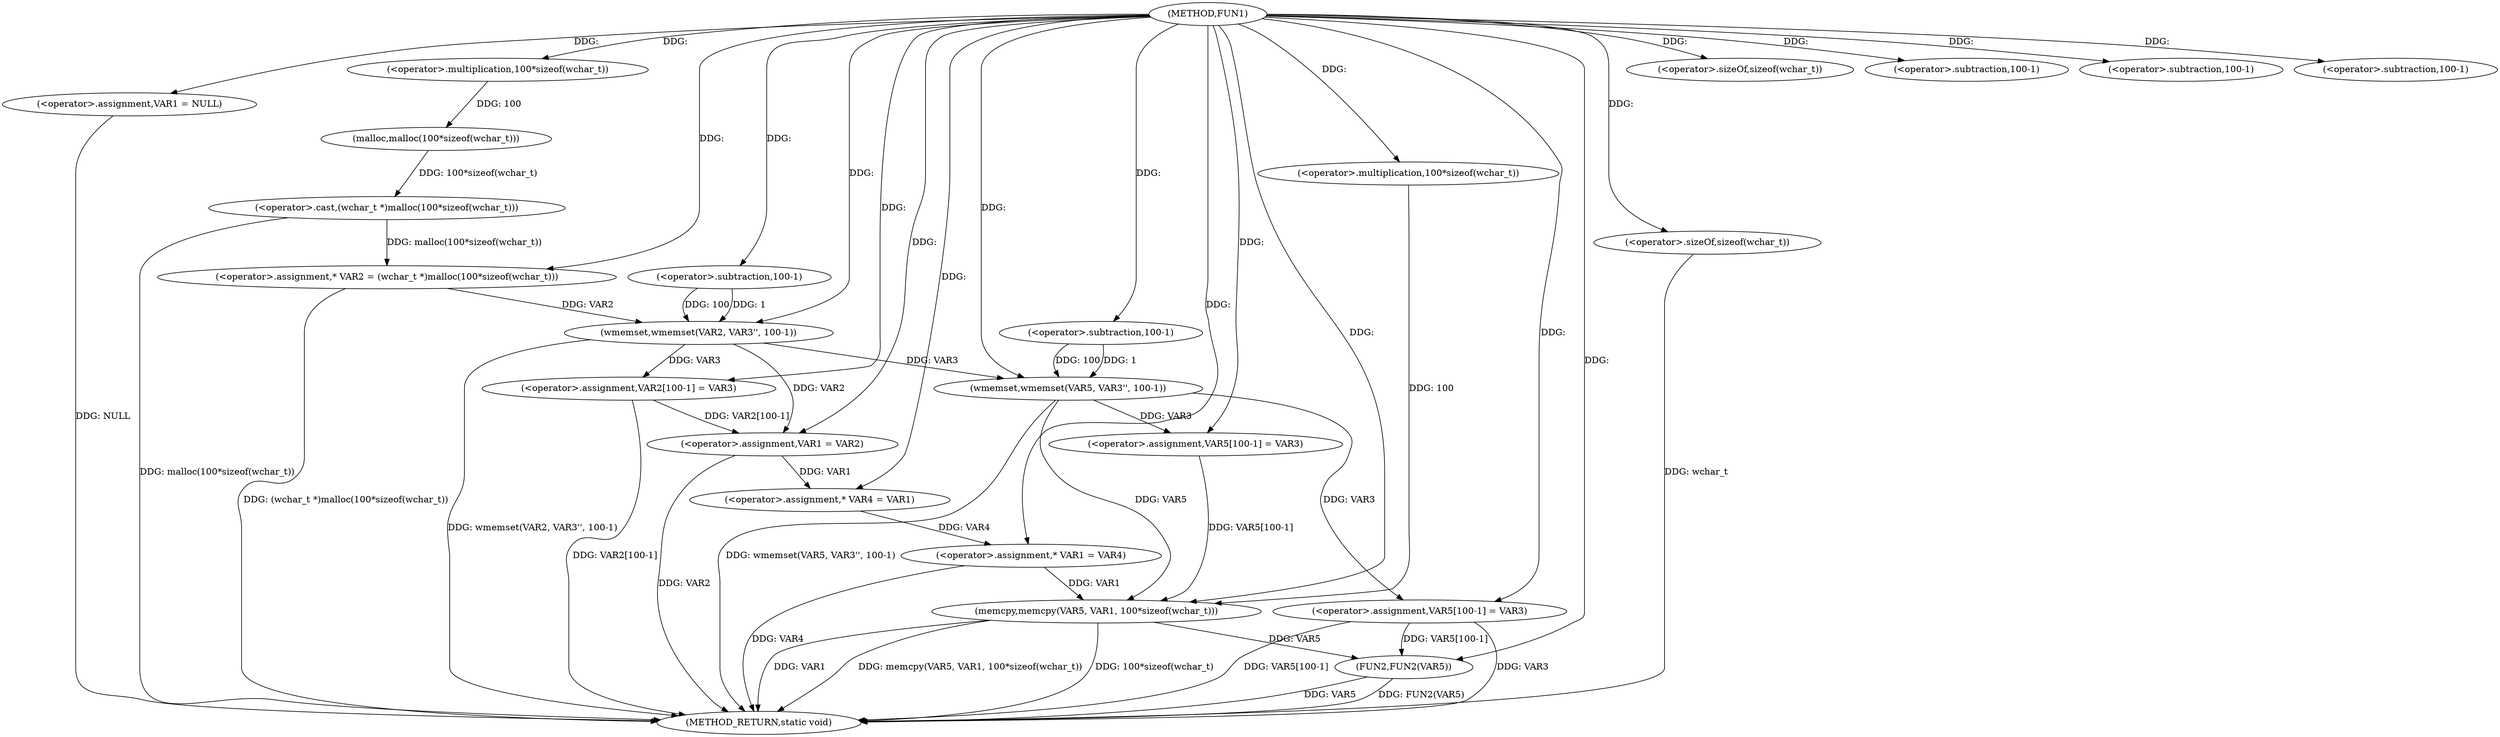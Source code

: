 digraph FUN1 {  
"1000100" [label = "(METHOD,FUN1)" ]
"1000173" [label = "(METHOD_RETURN,static void)" ]
"1000103" [label = "(<operator>.assignment,VAR1 = NULL)" ]
"1000108" [label = "(<operator>.assignment,* VAR2 = (wchar_t *)malloc(100*sizeof(wchar_t)))" ]
"1000110" [label = "(<operator>.cast,(wchar_t *)malloc(100*sizeof(wchar_t)))" ]
"1000112" [label = "(malloc,malloc(100*sizeof(wchar_t)))" ]
"1000113" [label = "(<operator>.multiplication,100*sizeof(wchar_t))" ]
"1000115" [label = "(<operator>.sizeOf,sizeof(wchar_t))" ]
"1000117" [label = "(wmemset,wmemset(VAR2, VAR3'', 100-1))" ]
"1000120" [label = "(<operator>.subtraction,100-1)" ]
"1000123" [label = "(<operator>.assignment,VAR2[100-1] = VAR3)" ]
"1000126" [label = "(<operator>.subtraction,100-1)" ]
"1000130" [label = "(<operator>.assignment,VAR1 = VAR2)" ]
"1000135" [label = "(<operator>.assignment,* VAR4 = VAR1)" ]
"1000139" [label = "(<operator>.assignment,* VAR1 = VAR4)" ]
"1000144" [label = "(wmemset,wmemset(VAR5, VAR3'', 100-1))" ]
"1000147" [label = "(<operator>.subtraction,100-1)" ]
"1000150" [label = "(<operator>.assignment,VAR5[100-1] = VAR3)" ]
"1000153" [label = "(<operator>.subtraction,100-1)" ]
"1000157" [label = "(memcpy,memcpy(VAR5, VAR1, 100*sizeof(wchar_t)))" ]
"1000160" [label = "(<operator>.multiplication,100*sizeof(wchar_t))" ]
"1000162" [label = "(<operator>.sizeOf,sizeof(wchar_t))" ]
"1000164" [label = "(<operator>.assignment,VAR5[100-1] = VAR3)" ]
"1000167" [label = "(<operator>.subtraction,100-1)" ]
"1000171" [label = "(FUN2,FUN2(VAR5))" ]
  "1000171" -> "1000173"  [ label = "DDG: VAR5"] 
  "1000157" -> "1000173"  [ label = "DDG: memcpy(VAR5, VAR1, 100*sizeof(wchar_t))"] 
  "1000103" -> "1000173"  [ label = "DDG: NULL"] 
  "1000157" -> "1000173"  [ label = "DDG: 100*sizeof(wchar_t)"] 
  "1000110" -> "1000173"  [ label = "DDG: malloc(100*sizeof(wchar_t))"] 
  "1000171" -> "1000173"  [ label = "DDG: FUN2(VAR5)"] 
  "1000164" -> "1000173"  [ label = "DDG: VAR3"] 
  "1000157" -> "1000173"  [ label = "DDG: VAR1"] 
  "1000117" -> "1000173"  [ label = "DDG: wmemset(VAR2, VAR3'', 100-1)"] 
  "1000130" -> "1000173"  [ label = "DDG: VAR2"] 
  "1000139" -> "1000173"  [ label = "DDG: VAR4"] 
  "1000144" -> "1000173"  [ label = "DDG: wmemset(VAR5, VAR3'', 100-1)"] 
  "1000108" -> "1000173"  [ label = "DDG: (wchar_t *)malloc(100*sizeof(wchar_t))"] 
  "1000162" -> "1000173"  [ label = "DDG: wchar_t"] 
  "1000123" -> "1000173"  [ label = "DDG: VAR2[100-1]"] 
  "1000164" -> "1000173"  [ label = "DDG: VAR5[100-1]"] 
  "1000100" -> "1000103"  [ label = "DDG: "] 
  "1000110" -> "1000108"  [ label = "DDG: malloc(100*sizeof(wchar_t))"] 
  "1000100" -> "1000108"  [ label = "DDG: "] 
  "1000112" -> "1000110"  [ label = "DDG: 100*sizeof(wchar_t)"] 
  "1000113" -> "1000112"  [ label = "DDG: 100"] 
  "1000100" -> "1000113"  [ label = "DDG: "] 
  "1000100" -> "1000115"  [ label = "DDG: "] 
  "1000108" -> "1000117"  [ label = "DDG: VAR2"] 
  "1000100" -> "1000117"  [ label = "DDG: "] 
  "1000120" -> "1000117"  [ label = "DDG: 100"] 
  "1000120" -> "1000117"  [ label = "DDG: 1"] 
  "1000100" -> "1000120"  [ label = "DDG: "] 
  "1000117" -> "1000123"  [ label = "DDG: VAR3"] 
  "1000100" -> "1000123"  [ label = "DDG: "] 
  "1000100" -> "1000126"  [ label = "DDG: "] 
  "1000117" -> "1000130"  [ label = "DDG: VAR2"] 
  "1000123" -> "1000130"  [ label = "DDG: VAR2[100-1]"] 
  "1000100" -> "1000130"  [ label = "DDG: "] 
  "1000130" -> "1000135"  [ label = "DDG: VAR1"] 
  "1000100" -> "1000135"  [ label = "DDG: "] 
  "1000135" -> "1000139"  [ label = "DDG: VAR4"] 
  "1000100" -> "1000139"  [ label = "DDG: "] 
  "1000100" -> "1000144"  [ label = "DDG: "] 
  "1000117" -> "1000144"  [ label = "DDG: VAR3"] 
  "1000147" -> "1000144"  [ label = "DDG: 100"] 
  "1000147" -> "1000144"  [ label = "DDG: 1"] 
  "1000100" -> "1000147"  [ label = "DDG: "] 
  "1000144" -> "1000150"  [ label = "DDG: VAR3"] 
  "1000100" -> "1000150"  [ label = "DDG: "] 
  "1000100" -> "1000153"  [ label = "DDG: "] 
  "1000150" -> "1000157"  [ label = "DDG: VAR5[100-1]"] 
  "1000144" -> "1000157"  [ label = "DDG: VAR5"] 
  "1000100" -> "1000157"  [ label = "DDG: "] 
  "1000139" -> "1000157"  [ label = "DDG: VAR1"] 
  "1000160" -> "1000157"  [ label = "DDG: 100"] 
  "1000100" -> "1000160"  [ label = "DDG: "] 
  "1000100" -> "1000162"  [ label = "DDG: "] 
  "1000100" -> "1000164"  [ label = "DDG: "] 
  "1000144" -> "1000164"  [ label = "DDG: VAR3"] 
  "1000100" -> "1000167"  [ label = "DDG: "] 
  "1000157" -> "1000171"  [ label = "DDG: VAR5"] 
  "1000164" -> "1000171"  [ label = "DDG: VAR5[100-1]"] 
  "1000100" -> "1000171"  [ label = "DDG: "] 
}

